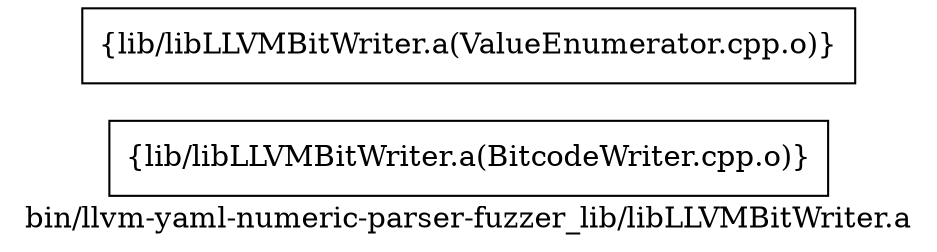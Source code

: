 digraph "bin/llvm-yaml-numeric-parser-fuzzer_lib/libLLVMBitWriter.a" {
	label="bin/llvm-yaml-numeric-parser-fuzzer_lib/libLLVMBitWriter.a";
	rankdir=LR;

	Node0x55a6f84fd5d8 [shape=record,shape=box,group=0,label="{lib/libLLVMBitWriter.a(BitcodeWriter.cpp.o)}"];
	Node0x55a6f84fa108 [shape=record,shape=box,group=0,label="{lib/libLLVMBitWriter.a(ValueEnumerator.cpp.o)}"];
}
